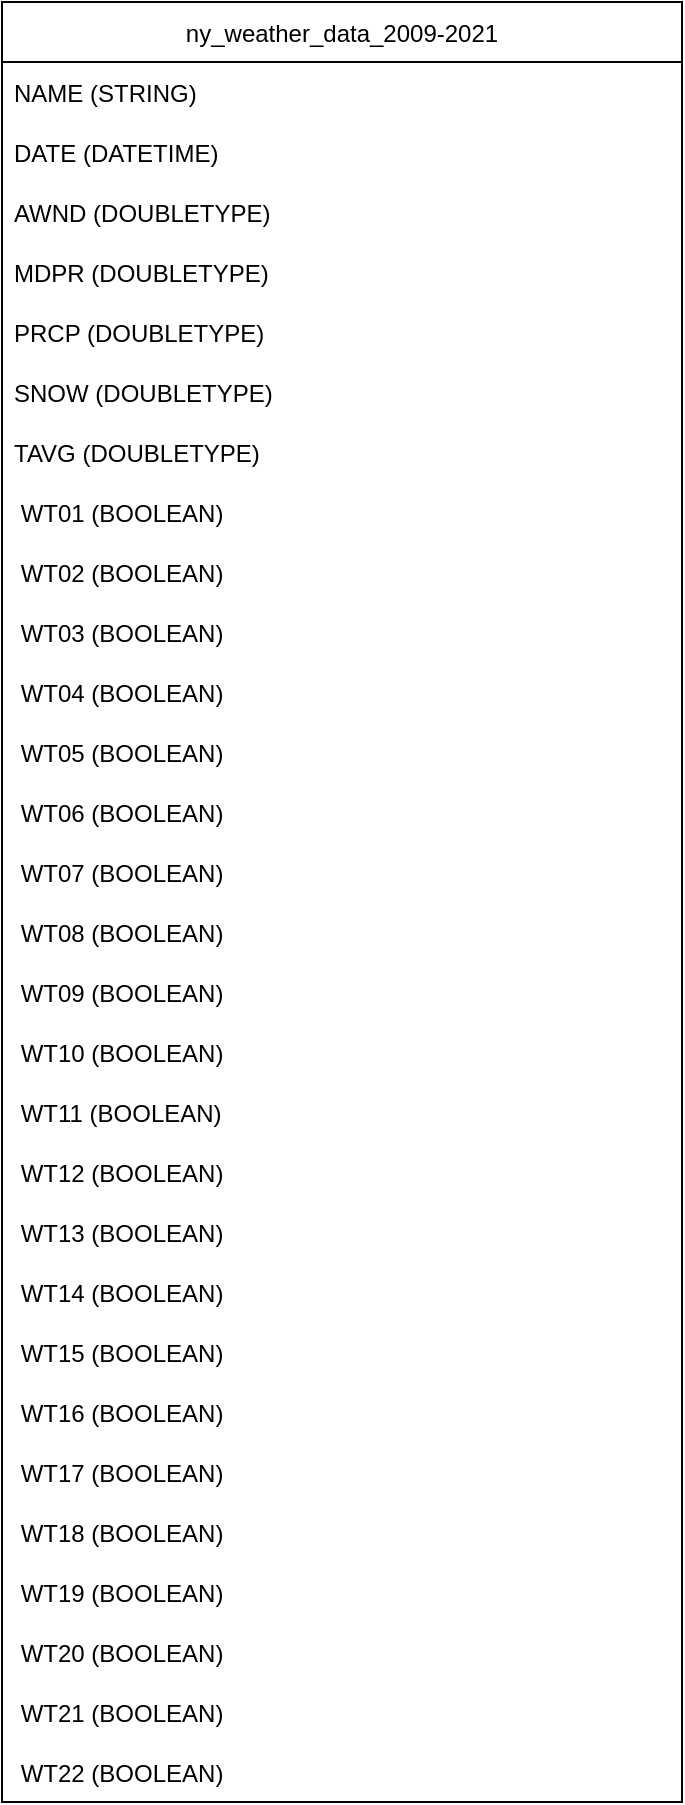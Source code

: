 <mxfile version="17.4.6" type="device"><diagram id="cE7u1WfBn5B80XYyIPkF" name="Page-1"><mxGraphModel dx="1038" dy="575" grid="1" gridSize="10" guides="1" tooltips="1" connect="1" arrows="1" fold="1" page="1" pageScale="1" pageWidth="850" pageHeight="1100" math="0" shadow="0"><root><mxCell id="0"/><mxCell id="1" parent="0"/><object label="ny_weather_data_2009-2021" Item4="" id="jh_MNfZV5T0EwVux1Hit-1"><mxCell style="swimlane;fontStyle=0;childLayout=stackLayout;horizontal=1;startSize=30;horizontalStack=0;resizeParent=1;resizeParentMax=0;resizeLast=0;collapsible=1;marginBottom=0;" vertex="1" parent="1"><mxGeometry x="200" y="90" width="340" height="900" as="geometry"><mxRectangle x="470" y="160" width="50" height="30" as="alternateBounds"/></mxGeometry></mxCell></object><mxCell id="jh_MNfZV5T0EwVux1Hit-3" value="NAME (STRING) " style="text;strokeColor=none;fillColor=none;align=left;verticalAlign=middle;spacingLeft=4;spacingRight=4;overflow=hidden;points=[[0,0.5],[1,0.5]];portConstraint=eastwest;rotatable=0;" vertex="1" parent="jh_MNfZV5T0EwVux1Hit-1"><mxGeometry y="30" width="340" height="30" as="geometry"/></mxCell><mxCell id="jh_MNfZV5T0EwVux1Hit-4" value="DATE (DATETIME)" style="text;strokeColor=none;fillColor=none;align=left;verticalAlign=middle;spacingLeft=4;spacingRight=4;overflow=hidden;points=[[0,0.5],[1,0.5]];portConstraint=eastwest;rotatable=0;" vertex="1" parent="jh_MNfZV5T0EwVux1Hit-1"><mxGeometry y="60" width="340" height="30" as="geometry"/></mxCell><mxCell id="jh_MNfZV5T0EwVux1Hit-5" value="AWND (DOUBLETYPE) " style="text;strokeColor=none;fillColor=none;align=left;verticalAlign=middle;spacingLeft=4;spacingRight=4;overflow=hidden;points=[[0,0.5],[1,0.5]];portConstraint=eastwest;rotatable=0;" vertex="1" parent="jh_MNfZV5T0EwVux1Hit-1"><mxGeometry y="90" width="340" height="30" as="geometry"/></mxCell><mxCell id="jh_MNfZV5T0EwVux1Hit-6" value="MDPR (DOUBLETYPE) " style="text;strokeColor=none;fillColor=none;align=left;verticalAlign=middle;spacingLeft=4;spacingRight=4;overflow=hidden;points=[[0,0.5],[1,0.5]];portConstraint=eastwest;rotatable=0;" vertex="1" parent="jh_MNfZV5T0EwVux1Hit-1"><mxGeometry y="120" width="340" height="30" as="geometry"/></mxCell><mxCell id="jh_MNfZV5T0EwVux1Hit-7" value="PRCP (DOUBLETYPE) " style="text;strokeColor=none;fillColor=none;align=left;verticalAlign=middle;spacingLeft=4;spacingRight=4;overflow=hidden;points=[[0,0.5],[1,0.5]];portConstraint=eastwest;rotatable=0;" vertex="1" parent="jh_MNfZV5T0EwVux1Hit-1"><mxGeometry y="150" width="340" height="30" as="geometry"/></mxCell><mxCell id="jh_MNfZV5T0EwVux1Hit-8" value="SNOW (DOUBLETYPE) " style="text;strokeColor=none;fillColor=none;align=left;verticalAlign=middle;spacingLeft=4;spacingRight=4;overflow=hidden;points=[[0,0.5],[1,0.5]];portConstraint=eastwest;rotatable=0;" vertex="1" parent="jh_MNfZV5T0EwVux1Hit-1"><mxGeometry y="180" width="340" height="30" as="geometry"/></mxCell><mxCell id="jh_MNfZV5T0EwVux1Hit-9" value="TAVG (DOUBLETYPE) " style="text;strokeColor=none;fillColor=none;align=left;verticalAlign=middle;spacingLeft=4;spacingRight=4;overflow=hidden;points=[[0,0.5],[1,0.5]];portConstraint=eastwest;rotatable=0;" vertex="1" parent="jh_MNfZV5T0EwVux1Hit-1"><mxGeometry y="210" width="340" height="30" as="geometry"/></mxCell><mxCell id="jh_MNfZV5T0EwVux1Hit-10" value=" WT01 (BOOLEAN) " style="text;strokeColor=none;fillColor=none;align=left;verticalAlign=middle;spacingLeft=4;spacingRight=4;overflow=hidden;points=[[0,0.5],[1,0.5]];portConstraint=eastwest;rotatable=0;" vertex="1" parent="jh_MNfZV5T0EwVux1Hit-1"><mxGeometry y="240" width="340" height="30" as="geometry"/></mxCell><mxCell id="jh_MNfZV5T0EwVux1Hit-11" value=" WT02 (BOOLEAN) " style="text;strokeColor=none;fillColor=none;align=left;verticalAlign=middle;spacingLeft=4;spacingRight=4;overflow=hidden;points=[[0,0.5],[1,0.5]];portConstraint=eastwest;rotatable=0;" vertex="1" parent="jh_MNfZV5T0EwVux1Hit-1"><mxGeometry y="270" width="340" height="30" as="geometry"/></mxCell><mxCell id="jh_MNfZV5T0EwVux1Hit-12" value=" WT03 (BOOLEAN) " style="text;strokeColor=none;fillColor=none;align=left;verticalAlign=middle;spacingLeft=4;spacingRight=4;overflow=hidden;points=[[0,0.5],[1,0.5]];portConstraint=eastwest;rotatable=0;" vertex="1" parent="jh_MNfZV5T0EwVux1Hit-1"><mxGeometry y="300" width="340" height="30" as="geometry"/></mxCell><mxCell id="jh_MNfZV5T0EwVux1Hit-14" value=" WT04 (BOOLEAN) " style="text;strokeColor=none;fillColor=none;align=left;verticalAlign=middle;spacingLeft=4;spacingRight=4;overflow=hidden;points=[[0,0.5],[1,0.5]];portConstraint=eastwest;rotatable=0;" vertex="1" parent="jh_MNfZV5T0EwVux1Hit-1"><mxGeometry y="330" width="340" height="30" as="geometry"/></mxCell><mxCell id="jh_MNfZV5T0EwVux1Hit-15" value=" WT05 (BOOLEAN) " style="text;strokeColor=none;fillColor=none;align=left;verticalAlign=middle;spacingLeft=4;spacingRight=4;overflow=hidden;points=[[0,0.5],[1,0.5]];portConstraint=eastwest;rotatable=0;" vertex="1" parent="jh_MNfZV5T0EwVux1Hit-1"><mxGeometry y="360" width="340" height="30" as="geometry"/></mxCell><mxCell id="jh_MNfZV5T0EwVux1Hit-16" value=" WT06 (BOOLEAN) " style="text;strokeColor=none;fillColor=none;align=left;verticalAlign=middle;spacingLeft=4;spacingRight=4;overflow=hidden;points=[[0,0.5],[1,0.5]];portConstraint=eastwest;rotatable=0;" vertex="1" parent="jh_MNfZV5T0EwVux1Hit-1"><mxGeometry y="390" width="340" height="30" as="geometry"/></mxCell><mxCell id="jh_MNfZV5T0EwVux1Hit-17" value=" WT07 (BOOLEAN) " style="text;strokeColor=none;fillColor=none;align=left;verticalAlign=middle;spacingLeft=4;spacingRight=4;overflow=hidden;points=[[0,0.5],[1,0.5]];portConstraint=eastwest;rotatable=0;" vertex="1" parent="jh_MNfZV5T0EwVux1Hit-1"><mxGeometry y="420" width="340" height="30" as="geometry"/></mxCell><mxCell id="jh_MNfZV5T0EwVux1Hit-20" value=" WT08 (BOOLEAN) " style="text;strokeColor=none;fillColor=none;align=left;verticalAlign=middle;spacingLeft=4;spacingRight=4;overflow=hidden;points=[[0,0.5],[1,0.5]];portConstraint=eastwest;rotatable=0;" vertex="1" parent="jh_MNfZV5T0EwVux1Hit-1"><mxGeometry y="450" width="340" height="30" as="geometry"/></mxCell><mxCell id="jh_MNfZV5T0EwVux1Hit-21" value=" WT09 (BOOLEAN) " style="text;strokeColor=none;fillColor=none;align=left;verticalAlign=middle;spacingLeft=4;spacingRight=4;overflow=hidden;points=[[0,0.5],[1,0.5]];portConstraint=eastwest;rotatable=0;" vertex="1" parent="jh_MNfZV5T0EwVux1Hit-1"><mxGeometry y="480" width="340" height="30" as="geometry"/></mxCell><mxCell id="jh_MNfZV5T0EwVux1Hit-22" value=" WT10 (BOOLEAN) " style="text;strokeColor=none;fillColor=none;align=left;verticalAlign=middle;spacingLeft=4;spacingRight=4;overflow=hidden;points=[[0,0.5],[1,0.5]];portConstraint=eastwest;rotatable=0;" vertex="1" parent="jh_MNfZV5T0EwVux1Hit-1"><mxGeometry y="510" width="340" height="30" as="geometry"/></mxCell><mxCell id="jh_MNfZV5T0EwVux1Hit-23" value=" WT11 (BOOLEAN) " style="text;strokeColor=none;fillColor=none;align=left;verticalAlign=middle;spacingLeft=4;spacingRight=4;overflow=hidden;points=[[0,0.5],[1,0.5]];portConstraint=eastwest;rotatable=0;" vertex="1" parent="jh_MNfZV5T0EwVux1Hit-1"><mxGeometry y="540" width="340" height="30" as="geometry"/></mxCell><mxCell id="jh_MNfZV5T0EwVux1Hit-24" value=" WT12 (BOOLEAN) " style="text;strokeColor=none;fillColor=none;align=left;verticalAlign=middle;spacingLeft=4;spacingRight=4;overflow=hidden;points=[[0,0.5],[1,0.5]];portConstraint=eastwest;rotatable=0;" vertex="1" parent="jh_MNfZV5T0EwVux1Hit-1"><mxGeometry y="570" width="340" height="30" as="geometry"/></mxCell><mxCell id="jh_MNfZV5T0EwVux1Hit-29" value=" WT13 (BOOLEAN) " style="text;strokeColor=none;fillColor=none;align=left;verticalAlign=middle;spacingLeft=4;spacingRight=4;overflow=hidden;points=[[0,0.5],[1,0.5]];portConstraint=eastwest;rotatable=0;" vertex="1" parent="jh_MNfZV5T0EwVux1Hit-1"><mxGeometry y="600" width="340" height="30" as="geometry"/></mxCell><mxCell id="jh_MNfZV5T0EwVux1Hit-28" value=" WT14 (BOOLEAN) " style="text;strokeColor=none;fillColor=none;align=left;verticalAlign=middle;spacingLeft=4;spacingRight=4;overflow=hidden;points=[[0,0.5],[1,0.5]];portConstraint=eastwest;rotatable=0;" vertex="1" parent="jh_MNfZV5T0EwVux1Hit-1"><mxGeometry y="630" width="340" height="30" as="geometry"/></mxCell><mxCell id="jh_MNfZV5T0EwVux1Hit-27" value=" WT15 (BOOLEAN) " style="text;strokeColor=none;fillColor=none;align=left;verticalAlign=middle;spacingLeft=4;spacingRight=4;overflow=hidden;points=[[0,0.5],[1,0.5]];portConstraint=eastwest;rotatable=0;" vertex="1" parent="jh_MNfZV5T0EwVux1Hit-1"><mxGeometry y="660" width="340" height="30" as="geometry"/></mxCell><mxCell id="jh_MNfZV5T0EwVux1Hit-26" value=" WT16 (BOOLEAN) " style="text;strokeColor=none;fillColor=none;align=left;verticalAlign=middle;spacingLeft=4;spacingRight=4;overflow=hidden;points=[[0,0.5],[1,0.5]];portConstraint=eastwest;rotatable=0;" vertex="1" parent="jh_MNfZV5T0EwVux1Hit-1"><mxGeometry y="690" width="340" height="30" as="geometry"/></mxCell><mxCell id="jh_MNfZV5T0EwVux1Hit-25" value=" WT17 (BOOLEAN) " style="text;strokeColor=none;fillColor=none;align=left;verticalAlign=middle;spacingLeft=4;spacingRight=4;overflow=hidden;points=[[0,0.5],[1,0.5]];portConstraint=eastwest;rotatable=0;" vertex="1" parent="jh_MNfZV5T0EwVux1Hit-1"><mxGeometry y="720" width="340" height="30" as="geometry"/></mxCell><mxCell id="jh_MNfZV5T0EwVux1Hit-18" value=" WT18 (BOOLEAN) " style="text;strokeColor=none;fillColor=none;align=left;verticalAlign=middle;spacingLeft=4;spacingRight=4;overflow=hidden;points=[[0,0.5],[1,0.5]];portConstraint=eastwest;rotatable=0;" vertex="1" parent="jh_MNfZV5T0EwVux1Hit-1"><mxGeometry y="750" width="340" height="30" as="geometry"/></mxCell><mxCell id="jh_MNfZV5T0EwVux1Hit-19" value=" WT19 (BOOLEAN) " style="text;strokeColor=none;fillColor=none;align=left;verticalAlign=middle;spacingLeft=4;spacingRight=4;overflow=hidden;points=[[0,0.5],[1,0.5]];portConstraint=eastwest;rotatable=0;" vertex="1" parent="jh_MNfZV5T0EwVux1Hit-1"><mxGeometry y="780" width="340" height="30" as="geometry"/></mxCell><mxCell id="jh_MNfZV5T0EwVux1Hit-31" value=" WT20 (BOOLEAN) " style="text;strokeColor=none;fillColor=none;align=left;verticalAlign=middle;spacingLeft=4;spacingRight=4;overflow=hidden;points=[[0,0.5],[1,0.5]];portConstraint=eastwest;rotatable=0;" vertex="1" parent="jh_MNfZV5T0EwVux1Hit-1"><mxGeometry y="810" width="340" height="30" as="geometry"/></mxCell><mxCell id="jh_MNfZV5T0EwVux1Hit-13" value=" WT21 (BOOLEAN) " style="text;strokeColor=none;fillColor=none;align=left;verticalAlign=middle;spacingLeft=4;spacingRight=4;overflow=hidden;points=[[0,0.5],[1,0.5]];portConstraint=eastwest;rotatable=0;" vertex="1" parent="jh_MNfZV5T0EwVux1Hit-1"><mxGeometry y="840" width="340" height="30" as="geometry"/></mxCell><mxCell id="jh_MNfZV5T0EwVux1Hit-30" value=" WT22 (BOOLEAN) " style="text;strokeColor=none;fillColor=none;align=left;verticalAlign=middle;spacingLeft=4;spacingRight=4;overflow=hidden;points=[[0,0.5],[1,0.5]];portConstraint=eastwest;rotatable=0;" vertex="1" parent="jh_MNfZV5T0EwVux1Hit-1"><mxGeometry y="870" width="340" height="30" as="geometry"/></mxCell></root></mxGraphModel></diagram></mxfile>